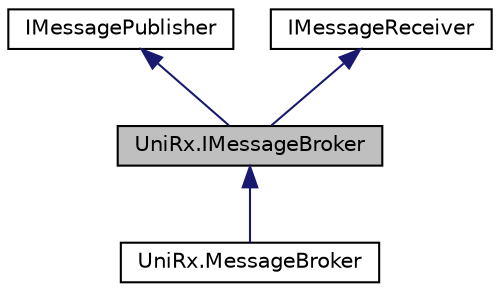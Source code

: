 digraph "UniRx.IMessageBroker"
{
 // LATEX_PDF_SIZE
  edge [fontname="Helvetica",fontsize="10",labelfontname="Helvetica",labelfontsize="10"];
  node [fontname="Helvetica",fontsize="10",shape=record];
  Node1 [label="UniRx.IMessageBroker",height=0.2,width=0.4,color="black", fillcolor="grey75", style="filled", fontcolor="black",tooltip=" "];
  Node2 -> Node1 [dir="back",color="midnightblue",fontsize="10",style="solid",fontname="Helvetica"];
  Node2 [label="IMessagePublisher",height=0.2,width=0.4,color="black", fillcolor="white", style="filled",URL="$interface_uni_rx_1_1_i_message_publisher.html",tooltip=" "];
  Node3 -> Node1 [dir="back",color="midnightblue",fontsize="10",style="solid",fontname="Helvetica"];
  Node3 [label="IMessageReceiver",height=0.2,width=0.4,color="black", fillcolor="white", style="filled",URL="$interface_uni_rx_1_1_i_message_receiver.html",tooltip=" "];
  Node1 -> Node4 [dir="back",color="midnightblue",fontsize="10",style="solid",fontname="Helvetica"];
  Node4 [label="UniRx.MessageBroker",height=0.2,width=0.4,color="black", fillcolor="white", style="filled",URL="$class_uni_rx_1_1_message_broker.html",tooltip="In-Memory PubSub filtered by Type."];
}

